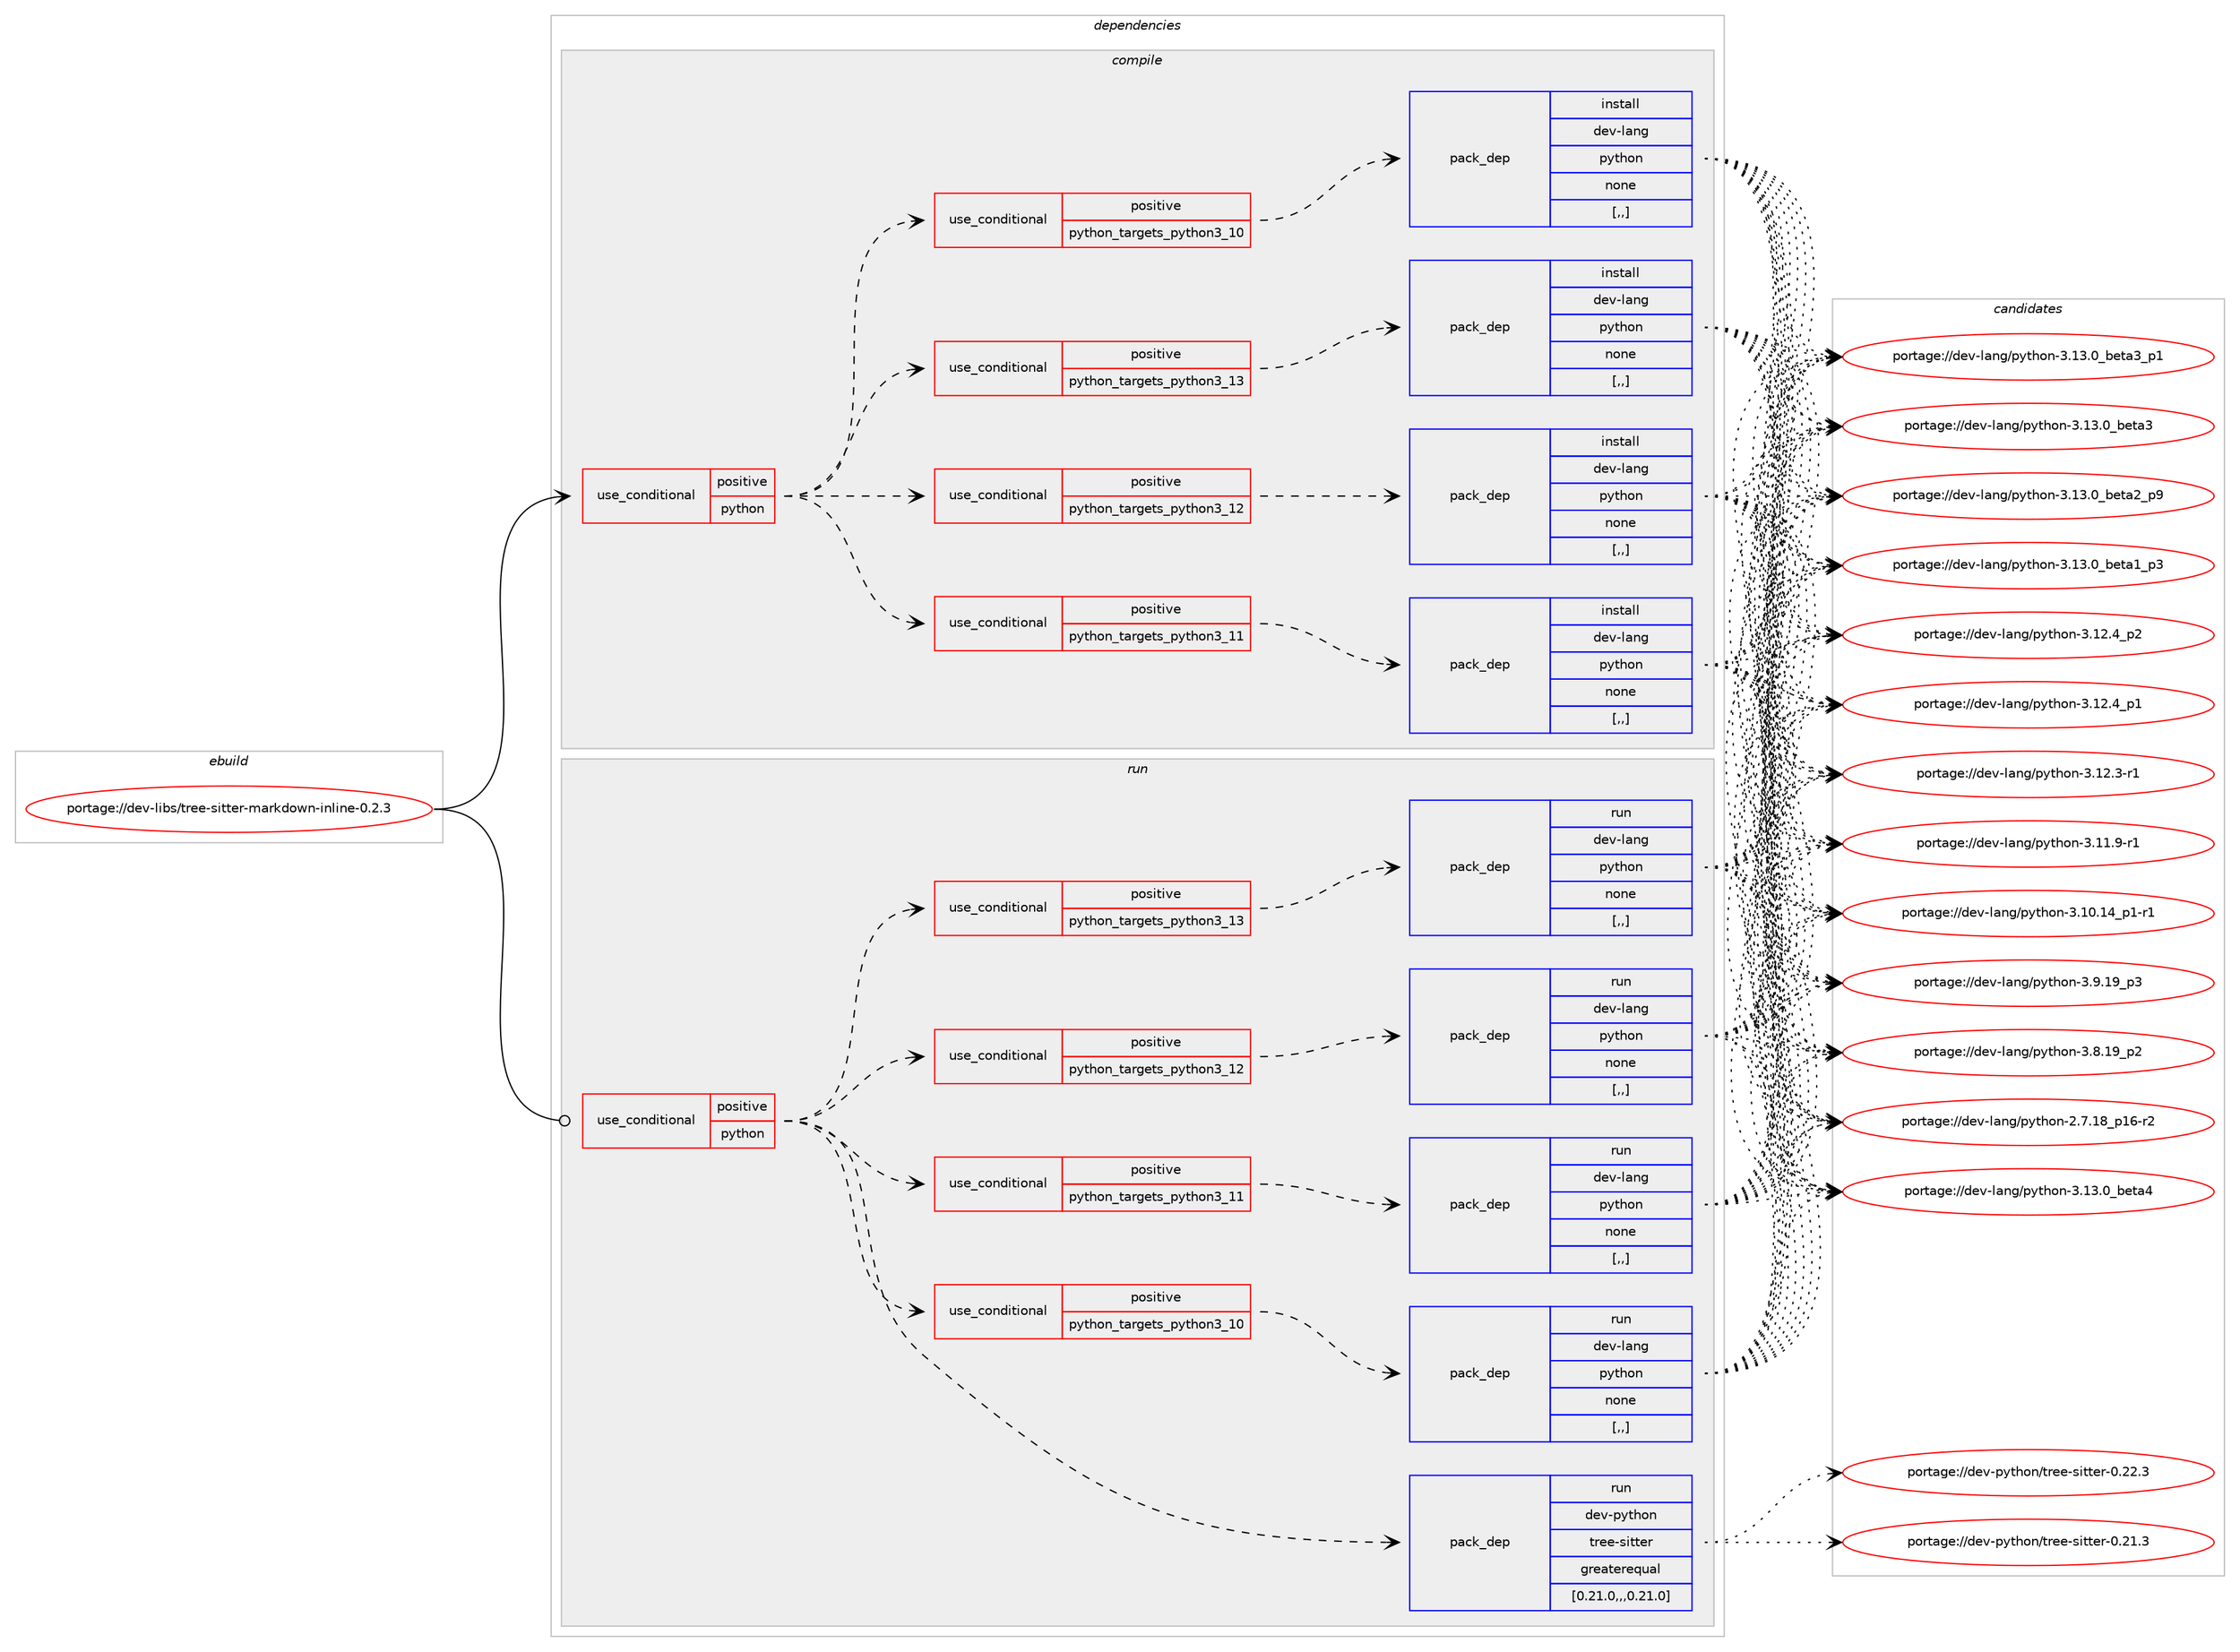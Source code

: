 digraph prolog {

# *************
# Graph options
# *************

newrank=true;
concentrate=true;
compound=true;
graph [rankdir=LR,fontname=Helvetica,fontsize=10,ranksep=1.5];#, ranksep=2.5, nodesep=0.2];
edge  [arrowhead=vee];
node  [fontname=Helvetica,fontsize=10];

# **********
# The ebuild
# **********

subgraph cluster_leftcol {
color=gray;
label=<<i>ebuild</i>>;
id [label="portage://dev-libs/tree-sitter-markdown-inline-0.2.3", color=red, width=4, href="../dev-libs/tree-sitter-markdown-inline-0.2.3.svg"];
}

# ****************
# The dependencies
# ****************

subgraph cluster_midcol {
color=gray;
label=<<i>dependencies</i>>;
subgraph cluster_compile {
fillcolor="#eeeeee";
style=filled;
label=<<i>compile</i>>;
subgraph cond28496 {
dependency114953 [label=<<TABLE BORDER="0" CELLBORDER="1" CELLSPACING="0" CELLPADDING="4"><TR><TD ROWSPAN="3" CELLPADDING="10">use_conditional</TD></TR><TR><TD>positive</TD></TR><TR><TD>python</TD></TR></TABLE>>, shape=none, color=red];
subgraph cond28497 {
dependency114954 [label=<<TABLE BORDER="0" CELLBORDER="1" CELLSPACING="0" CELLPADDING="4"><TR><TD ROWSPAN="3" CELLPADDING="10">use_conditional</TD></TR><TR><TD>positive</TD></TR><TR><TD>python_targets_python3_10</TD></TR></TABLE>>, shape=none, color=red];
subgraph pack85258 {
dependency114955 [label=<<TABLE BORDER="0" CELLBORDER="1" CELLSPACING="0" CELLPADDING="4" WIDTH="220"><TR><TD ROWSPAN="6" CELLPADDING="30">pack_dep</TD></TR><TR><TD WIDTH="110">install</TD></TR><TR><TD>dev-lang</TD></TR><TR><TD>python</TD></TR><TR><TD>none</TD></TR><TR><TD>[,,]</TD></TR></TABLE>>, shape=none, color=blue];
}
dependency114954:e -> dependency114955:w [weight=20,style="dashed",arrowhead="vee"];
}
dependency114953:e -> dependency114954:w [weight=20,style="dashed",arrowhead="vee"];
subgraph cond28498 {
dependency114956 [label=<<TABLE BORDER="0" CELLBORDER="1" CELLSPACING="0" CELLPADDING="4"><TR><TD ROWSPAN="3" CELLPADDING="10">use_conditional</TD></TR><TR><TD>positive</TD></TR><TR><TD>python_targets_python3_11</TD></TR></TABLE>>, shape=none, color=red];
subgraph pack85259 {
dependency114957 [label=<<TABLE BORDER="0" CELLBORDER="1" CELLSPACING="0" CELLPADDING="4" WIDTH="220"><TR><TD ROWSPAN="6" CELLPADDING="30">pack_dep</TD></TR><TR><TD WIDTH="110">install</TD></TR><TR><TD>dev-lang</TD></TR><TR><TD>python</TD></TR><TR><TD>none</TD></TR><TR><TD>[,,]</TD></TR></TABLE>>, shape=none, color=blue];
}
dependency114956:e -> dependency114957:w [weight=20,style="dashed",arrowhead="vee"];
}
dependency114953:e -> dependency114956:w [weight=20,style="dashed",arrowhead="vee"];
subgraph cond28499 {
dependency114958 [label=<<TABLE BORDER="0" CELLBORDER="1" CELLSPACING="0" CELLPADDING="4"><TR><TD ROWSPAN="3" CELLPADDING="10">use_conditional</TD></TR><TR><TD>positive</TD></TR><TR><TD>python_targets_python3_12</TD></TR></TABLE>>, shape=none, color=red];
subgraph pack85260 {
dependency114959 [label=<<TABLE BORDER="0" CELLBORDER="1" CELLSPACING="0" CELLPADDING="4" WIDTH="220"><TR><TD ROWSPAN="6" CELLPADDING="30">pack_dep</TD></TR><TR><TD WIDTH="110">install</TD></TR><TR><TD>dev-lang</TD></TR><TR><TD>python</TD></TR><TR><TD>none</TD></TR><TR><TD>[,,]</TD></TR></TABLE>>, shape=none, color=blue];
}
dependency114958:e -> dependency114959:w [weight=20,style="dashed",arrowhead="vee"];
}
dependency114953:e -> dependency114958:w [weight=20,style="dashed",arrowhead="vee"];
subgraph cond28500 {
dependency114960 [label=<<TABLE BORDER="0" CELLBORDER="1" CELLSPACING="0" CELLPADDING="4"><TR><TD ROWSPAN="3" CELLPADDING="10">use_conditional</TD></TR><TR><TD>positive</TD></TR><TR><TD>python_targets_python3_13</TD></TR></TABLE>>, shape=none, color=red];
subgraph pack85261 {
dependency114961 [label=<<TABLE BORDER="0" CELLBORDER="1" CELLSPACING="0" CELLPADDING="4" WIDTH="220"><TR><TD ROWSPAN="6" CELLPADDING="30">pack_dep</TD></TR><TR><TD WIDTH="110">install</TD></TR><TR><TD>dev-lang</TD></TR><TR><TD>python</TD></TR><TR><TD>none</TD></TR><TR><TD>[,,]</TD></TR></TABLE>>, shape=none, color=blue];
}
dependency114960:e -> dependency114961:w [weight=20,style="dashed",arrowhead="vee"];
}
dependency114953:e -> dependency114960:w [weight=20,style="dashed",arrowhead="vee"];
}
id:e -> dependency114953:w [weight=20,style="solid",arrowhead="vee"];
}
subgraph cluster_compileandrun {
fillcolor="#eeeeee";
style=filled;
label=<<i>compile and run</i>>;
}
subgraph cluster_run {
fillcolor="#eeeeee";
style=filled;
label=<<i>run</i>>;
subgraph cond28501 {
dependency114962 [label=<<TABLE BORDER="0" CELLBORDER="1" CELLSPACING="0" CELLPADDING="4"><TR><TD ROWSPAN="3" CELLPADDING="10">use_conditional</TD></TR><TR><TD>positive</TD></TR><TR><TD>python</TD></TR></TABLE>>, shape=none, color=red];
subgraph cond28502 {
dependency114963 [label=<<TABLE BORDER="0" CELLBORDER="1" CELLSPACING="0" CELLPADDING="4"><TR><TD ROWSPAN="3" CELLPADDING="10">use_conditional</TD></TR><TR><TD>positive</TD></TR><TR><TD>python_targets_python3_10</TD></TR></TABLE>>, shape=none, color=red];
subgraph pack85262 {
dependency114964 [label=<<TABLE BORDER="0" CELLBORDER="1" CELLSPACING="0" CELLPADDING="4" WIDTH="220"><TR><TD ROWSPAN="6" CELLPADDING="30">pack_dep</TD></TR><TR><TD WIDTH="110">run</TD></TR><TR><TD>dev-lang</TD></TR><TR><TD>python</TD></TR><TR><TD>none</TD></TR><TR><TD>[,,]</TD></TR></TABLE>>, shape=none, color=blue];
}
dependency114963:e -> dependency114964:w [weight=20,style="dashed",arrowhead="vee"];
}
dependency114962:e -> dependency114963:w [weight=20,style="dashed",arrowhead="vee"];
subgraph cond28503 {
dependency114965 [label=<<TABLE BORDER="0" CELLBORDER="1" CELLSPACING="0" CELLPADDING="4"><TR><TD ROWSPAN="3" CELLPADDING="10">use_conditional</TD></TR><TR><TD>positive</TD></TR><TR><TD>python_targets_python3_11</TD></TR></TABLE>>, shape=none, color=red];
subgraph pack85263 {
dependency114966 [label=<<TABLE BORDER="0" CELLBORDER="1" CELLSPACING="0" CELLPADDING="4" WIDTH="220"><TR><TD ROWSPAN="6" CELLPADDING="30">pack_dep</TD></TR><TR><TD WIDTH="110">run</TD></TR><TR><TD>dev-lang</TD></TR><TR><TD>python</TD></TR><TR><TD>none</TD></TR><TR><TD>[,,]</TD></TR></TABLE>>, shape=none, color=blue];
}
dependency114965:e -> dependency114966:w [weight=20,style="dashed",arrowhead="vee"];
}
dependency114962:e -> dependency114965:w [weight=20,style="dashed",arrowhead="vee"];
subgraph cond28504 {
dependency114967 [label=<<TABLE BORDER="0" CELLBORDER="1" CELLSPACING="0" CELLPADDING="4"><TR><TD ROWSPAN="3" CELLPADDING="10">use_conditional</TD></TR><TR><TD>positive</TD></TR><TR><TD>python_targets_python3_12</TD></TR></TABLE>>, shape=none, color=red];
subgraph pack85264 {
dependency114968 [label=<<TABLE BORDER="0" CELLBORDER="1" CELLSPACING="0" CELLPADDING="4" WIDTH="220"><TR><TD ROWSPAN="6" CELLPADDING="30">pack_dep</TD></TR><TR><TD WIDTH="110">run</TD></TR><TR><TD>dev-lang</TD></TR><TR><TD>python</TD></TR><TR><TD>none</TD></TR><TR><TD>[,,]</TD></TR></TABLE>>, shape=none, color=blue];
}
dependency114967:e -> dependency114968:w [weight=20,style="dashed",arrowhead="vee"];
}
dependency114962:e -> dependency114967:w [weight=20,style="dashed",arrowhead="vee"];
subgraph cond28505 {
dependency114969 [label=<<TABLE BORDER="0" CELLBORDER="1" CELLSPACING="0" CELLPADDING="4"><TR><TD ROWSPAN="3" CELLPADDING="10">use_conditional</TD></TR><TR><TD>positive</TD></TR><TR><TD>python_targets_python3_13</TD></TR></TABLE>>, shape=none, color=red];
subgraph pack85265 {
dependency114970 [label=<<TABLE BORDER="0" CELLBORDER="1" CELLSPACING="0" CELLPADDING="4" WIDTH="220"><TR><TD ROWSPAN="6" CELLPADDING="30">pack_dep</TD></TR><TR><TD WIDTH="110">run</TD></TR><TR><TD>dev-lang</TD></TR><TR><TD>python</TD></TR><TR><TD>none</TD></TR><TR><TD>[,,]</TD></TR></TABLE>>, shape=none, color=blue];
}
dependency114969:e -> dependency114970:w [weight=20,style="dashed",arrowhead="vee"];
}
dependency114962:e -> dependency114969:w [weight=20,style="dashed",arrowhead="vee"];
subgraph pack85266 {
dependency114971 [label=<<TABLE BORDER="0" CELLBORDER="1" CELLSPACING="0" CELLPADDING="4" WIDTH="220"><TR><TD ROWSPAN="6" CELLPADDING="30">pack_dep</TD></TR><TR><TD WIDTH="110">run</TD></TR><TR><TD>dev-python</TD></TR><TR><TD>tree-sitter</TD></TR><TR><TD>greaterequal</TD></TR><TR><TD>[0.21.0,,,0.21.0]</TD></TR></TABLE>>, shape=none, color=blue];
}
dependency114962:e -> dependency114971:w [weight=20,style="dashed",arrowhead="vee"];
}
id:e -> dependency114962:w [weight=20,style="solid",arrowhead="odot"];
}
}

# **************
# The candidates
# **************

subgraph cluster_choices {
rank=same;
color=gray;
label=<<i>candidates</i>>;

subgraph choice85258 {
color=black;
nodesep=1;
choice1001011184510897110103471121211161041111104551464951464895981011169752 [label="portage://dev-lang/python-3.13.0_beta4", color=red, width=4,href="../dev-lang/python-3.13.0_beta4.svg"];
choice10010111845108971101034711212111610411111045514649514648959810111697519511249 [label="portage://dev-lang/python-3.13.0_beta3_p1", color=red, width=4,href="../dev-lang/python-3.13.0_beta3_p1.svg"];
choice1001011184510897110103471121211161041111104551464951464895981011169751 [label="portage://dev-lang/python-3.13.0_beta3", color=red, width=4,href="../dev-lang/python-3.13.0_beta3.svg"];
choice10010111845108971101034711212111610411111045514649514648959810111697509511257 [label="portage://dev-lang/python-3.13.0_beta2_p9", color=red, width=4,href="../dev-lang/python-3.13.0_beta2_p9.svg"];
choice10010111845108971101034711212111610411111045514649514648959810111697499511251 [label="portage://dev-lang/python-3.13.0_beta1_p3", color=red, width=4,href="../dev-lang/python-3.13.0_beta1_p3.svg"];
choice100101118451089711010347112121116104111110455146495046529511250 [label="portage://dev-lang/python-3.12.4_p2", color=red, width=4,href="../dev-lang/python-3.12.4_p2.svg"];
choice100101118451089711010347112121116104111110455146495046529511249 [label="portage://dev-lang/python-3.12.4_p1", color=red, width=4,href="../dev-lang/python-3.12.4_p1.svg"];
choice100101118451089711010347112121116104111110455146495046514511449 [label="portage://dev-lang/python-3.12.3-r1", color=red, width=4,href="../dev-lang/python-3.12.3-r1.svg"];
choice100101118451089711010347112121116104111110455146494946574511449 [label="portage://dev-lang/python-3.11.9-r1", color=red, width=4,href="../dev-lang/python-3.11.9-r1.svg"];
choice100101118451089711010347112121116104111110455146494846495295112494511449 [label="portage://dev-lang/python-3.10.14_p1-r1", color=red, width=4,href="../dev-lang/python-3.10.14_p1-r1.svg"];
choice100101118451089711010347112121116104111110455146574649579511251 [label="portage://dev-lang/python-3.9.19_p3", color=red, width=4,href="../dev-lang/python-3.9.19_p3.svg"];
choice100101118451089711010347112121116104111110455146564649579511250 [label="portage://dev-lang/python-3.8.19_p2", color=red, width=4,href="../dev-lang/python-3.8.19_p2.svg"];
choice100101118451089711010347112121116104111110455046554649569511249544511450 [label="portage://dev-lang/python-2.7.18_p16-r2", color=red, width=4,href="../dev-lang/python-2.7.18_p16-r2.svg"];
dependency114955:e -> choice1001011184510897110103471121211161041111104551464951464895981011169752:w [style=dotted,weight="100"];
dependency114955:e -> choice10010111845108971101034711212111610411111045514649514648959810111697519511249:w [style=dotted,weight="100"];
dependency114955:e -> choice1001011184510897110103471121211161041111104551464951464895981011169751:w [style=dotted,weight="100"];
dependency114955:e -> choice10010111845108971101034711212111610411111045514649514648959810111697509511257:w [style=dotted,weight="100"];
dependency114955:e -> choice10010111845108971101034711212111610411111045514649514648959810111697499511251:w [style=dotted,weight="100"];
dependency114955:e -> choice100101118451089711010347112121116104111110455146495046529511250:w [style=dotted,weight="100"];
dependency114955:e -> choice100101118451089711010347112121116104111110455146495046529511249:w [style=dotted,weight="100"];
dependency114955:e -> choice100101118451089711010347112121116104111110455146495046514511449:w [style=dotted,weight="100"];
dependency114955:e -> choice100101118451089711010347112121116104111110455146494946574511449:w [style=dotted,weight="100"];
dependency114955:e -> choice100101118451089711010347112121116104111110455146494846495295112494511449:w [style=dotted,weight="100"];
dependency114955:e -> choice100101118451089711010347112121116104111110455146574649579511251:w [style=dotted,weight="100"];
dependency114955:e -> choice100101118451089711010347112121116104111110455146564649579511250:w [style=dotted,weight="100"];
dependency114955:e -> choice100101118451089711010347112121116104111110455046554649569511249544511450:w [style=dotted,weight="100"];
}
subgraph choice85259 {
color=black;
nodesep=1;
choice1001011184510897110103471121211161041111104551464951464895981011169752 [label="portage://dev-lang/python-3.13.0_beta4", color=red, width=4,href="../dev-lang/python-3.13.0_beta4.svg"];
choice10010111845108971101034711212111610411111045514649514648959810111697519511249 [label="portage://dev-lang/python-3.13.0_beta3_p1", color=red, width=4,href="../dev-lang/python-3.13.0_beta3_p1.svg"];
choice1001011184510897110103471121211161041111104551464951464895981011169751 [label="portage://dev-lang/python-3.13.0_beta3", color=red, width=4,href="../dev-lang/python-3.13.0_beta3.svg"];
choice10010111845108971101034711212111610411111045514649514648959810111697509511257 [label="portage://dev-lang/python-3.13.0_beta2_p9", color=red, width=4,href="../dev-lang/python-3.13.0_beta2_p9.svg"];
choice10010111845108971101034711212111610411111045514649514648959810111697499511251 [label="portage://dev-lang/python-3.13.0_beta1_p3", color=red, width=4,href="../dev-lang/python-3.13.0_beta1_p3.svg"];
choice100101118451089711010347112121116104111110455146495046529511250 [label="portage://dev-lang/python-3.12.4_p2", color=red, width=4,href="../dev-lang/python-3.12.4_p2.svg"];
choice100101118451089711010347112121116104111110455146495046529511249 [label="portage://dev-lang/python-3.12.4_p1", color=red, width=4,href="../dev-lang/python-3.12.4_p1.svg"];
choice100101118451089711010347112121116104111110455146495046514511449 [label="portage://dev-lang/python-3.12.3-r1", color=red, width=4,href="../dev-lang/python-3.12.3-r1.svg"];
choice100101118451089711010347112121116104111110455146494946574511449 [label="portage://dev-lang/python-3.11.9-r1", color=red, width=4,href="../dev-lang/python-3.11.9-r1.svg"];
choice100101118451089711010347112121116104111110455146494846495295112494511449 [label="portage://dev-lang/python-3.10.14_p1-r1", color=red, width=4,href="../dev-lang/python-3.10.14_p1-r1.svg"];
choice100101118451089711010347112121116104111110455146574649579511251 [label="portage://dev-lang/python-3.9.19_p3", color=red, width=4,href="../dev-lang/python-3.9.19_p3.svg"];
choice100101118451089711010347112121116104111110455146564649579511250 [label="portage://dev-lang/python-3.8.19_p2", color=red, width=4,href="../dev-lang/python-3.8.19_p2.svg"];
choice100101118451089711010347112121116104111110455046554649569511249544511450 [label="portage://dev-lang/python-2.7.18_p16-r2", color=red, width=4,href="../dev-lang/python-2.7.18_p16-r2.svg"];
dependency114957:e -> choice1001011184510897110103471121211161041111104551464951464895981011169752:w [style=dotted,weight="100"];
dependency114957:e -> choice10010111845108971101034711212111610411111045514649514648959810111697519511249:w [style=dotted,weight="100"];
dependency114957:e -> choice1001011184510897110103471121211161041111104551464951464895981011169751:w [style=dotted,weight="100"];
dependency114957:e -> choice10010111845108971101034711212111610411111045514649514648959810111697509511257:w [style=dotted,weight="100"];
dependency114957:e -> choice10010111845108971101034711212111610411111045514649514648959810111697499511251:w [style=dotted,weight="100"];
dependency114957:e -> choice100101118451089711010347112121116104111110455146495046529511250:w [style=dotted,weight="100"];
dependency114957:e -> choice100101118451089711010347112121116104111110455146495046529511249:w [style=dotted,weight="100"];
dependency114957:e -> choice100101118451089711010347112121116104111110455146495046514511449:w [style=dotted,weight="100"];
dependency114957:e -> choice100101118451089711010347112121116104111110455146494946574511449:w [style=dotted,weight="100"];
dependency114957:e -> choice100101118451089711010347112121116104111110455146494846495295112494511449:w [style=dotted,weight="100"];
dependency114957:e -> choice100101118451089711010347112121116104111110455146574649579511251:w [style=dotted,weight="100"];
dependency114957:e -> choice100101118451089711010347112121116104111110455146564649579511250:w [style=dotted,weight="100"];
dependency114957:e -> choice100101118451089711010347112121116104111110455046554649569511249544511450:w [style=dotted,weight="100"];
}
subgraph choice85260 {
color=black;
nodesep=1;
choice1001011184510897110103471121211161041111104551464951464895981011169752 [label="portage://dev-lang/python-3.13.0_beta4", color=red, width=4,href="../dev-lang/python-3.13.0_beta4.svg"];
choice10010111845108971101034711212111610411111045514649514648959810111697519511249 [label="portage://dev-lang/python-3.13.0_beta3_p1", color=red, width=4,href="../dev-lang/python-3.13.0_beta3_p1.svg"];
choice1001011184510897110103471121211161041111104551464951464895981011169751 [label="portage://dev-lang/python-3.13.0_beta3", color=red, width=4,href="../dev-lang/python-3.13.0_beta3.svg"];
choice10010111845108971101034711212111610411111045514649514648959810111697509511257 [label="portage://dev-lang/python-3.13.0_beta2_p9", color=red, width=4,href="../dev-lang/python-3.13.0_beta2_p9.svg"];
choice10010111845108971101034711212111610411111045514649514648959810111697499511251 [label="portage://dev-lang/python-3.13.0_beta1_p3", color=red, width=4,href="../dev-lang/python-3.13.0_beta1_p3.svg"];
choice100101118451089711010347112121116104111110455146495046529511250 [label="portage://dev-lang/python-3.12.4_p2", color=red, width=4,href="../dev-lang/python-3.12.4_p2.svg"];
choice100101118451089711010347112121116104111110455146495046529511249 [label="portage://dev-lang/python-3.12.4_p1", color=red, width=4,href="../dev-lang/python-3.12.4_p1.svg"];
choice100101118451089711010347112121116104111110455146495046514511449 [label="portage://dev-lang/python-3.12.3-r1", color=red, width=4,href="../dev-lang/python-3.12.3-r1.svg"];
choice100101118451089711010347112121116104111110455146494946574511449 [label="portage://dev-lang/python-3.11.9-r1", color=red, width=4,href="../dev-lang/python-3.11.9-r1.svg"];
choice100101118451089711010347112121116104111110455146494846495295112494511449 [label="portage://dev-lang/python-3.10.14_p1-r1", color=red, width=4,href="../dev-lang/python-3.10.14_p1-r1.svg"];
choice100101118451089711010347112121116104111110455146574649579511251 [label="portage://dev-lang/python-3.9.19_p3", color=red, width=4,href="../dev-lang/python-3.9.19_p3.svg"];
choice100101118451089711010347112121116104111110455146564649579511250 [label="portage://dev-lang/python-3.8.19_p2", color=red, width=4,href="../dev-lang/python-3.8.19_p2.svg"];
choice100101118451089711010347112121116104111110455046554649569511249544511450 [label="portage://dev-lang/python-2.7.18_p16-r2", color=red, width=4,href="../dev-lang/python-2.7.18_p16-r2.svg"];
dependency114959:e -> choice1001011184510897110103471121211161041111104551464951464895981011169752:w [style=dotted,weight="100"];
dependency114959:e -> choice10010111845108971101034711212111610411111045514649514648959810111697519511249:w [style=dotted,weight="100"];
dependency114959:e -> choice1001011184510897110103471121211161041111104551464951464895981011169751:w [style=dotted,weight="100"];
dependency114959:e -> choice10010111845108971101034711212111610411111045514649514648959810111697509511257:w [style=dotted,weight="100"];
dependency114959:e -> choice10010111845108971101034711212111610411111045514649514648959810111697499511251:w [style=dotted,weight="100"];
dependency114959:e -> choice100101118451089711010347112121116104111110455146495046529511250:w [style=dotted,weight="100"];
dependency114959:e -> choice100101118451089711010347112121116104111110455146495046529511249:w [style=dotted,weight="100"];
dependency114959:e -> choice100101118451089711010347112121116104111110455146495046514511449:w [style=dotted,weight="100"];
dependency114959:e -> choice100101118451089711010347112121116104111110455146494946574511449:w [style=dotted,weight="100"];
dependency114959:e -> choice100101118451089711010347112121116104111110455146494846495295112494511449:w [style=dotted,weight="100"];
dependency114959:e -> choice100101118451089711010347112121116104111110455146574649579511251:w [style=dotted,weight="100"];
dependency114959:e -> choice100101118451089711010347112121116104111110455146564649579511250:w [style=dotted,weight="100"];
dependency114959:e -> choice100101118451089711010347112121116104111110455046554649569511249544511450:w [style=dotted,weight="100"];
}
subgraph choice85261 {
color=black;
nodesep=1;
choice1001011184510897110103471121211161041111104551464951464895981011169752 [label="portage://dev-lang/python-3.13.0_beta4", color=red, width=4,href="../dev-lang/python-3.13.0_beta4.svg"];
choice10010111845108971101034711212111610411111045514649514648959810111697519511249 [label="portage://dev-lang/python-3.13.0_beta3_p1", color=red, width=4,href="../dev-lang/python-3.13.0_beta3_p1.svg"];
choice1001011184510897110103471121211161041111104551464951464895981011169751 [label="portage://dev-lang/python-3.13.0_beta3", color=red, width=4,href="../dev-lang/python-3.13.0_beta3.svg"];
choice10010111845108971101034711212111610411111045514649514648959810111697509511257 [label="portage://dev-lang/python-3.13.0_beta2_p9", color=red, width=4,href="../dev-lang/python-3.13.0_beta2_p9.svg"];
choice10010111845108971101034711212111610411111045514649514648959810111697499511251 [label="portage://dev-lang/python-3.13.0_beta1_p3", color=red, width=4,href="../dev-lang/python-3.13.0_beta1_p3.svg"];
choice100101118451089711010347112121116104111110455146495046529511250 [label="portage://dev-lang/python-3.12.4_p2", color=red, width=4,href="../dev-lang/python-3.12.4_p2.svg"];
choice100101118451089711010347112121116104111110455146495046529511249 [label="portage://dev-lang/python-3.12.4_p1", color=red, width=4,href="../dev-lang/python-3.12.4_p1.svg"];
choice100101118451089711010347112121116104111110455146495046514511449 [label="portage://dev-lang/python-3.12.3-r1", color=red, width=4,href="../dev-lang/python-3.12.3-r1.svg"];
choice100101118451089711010347112121116104111110455146494946574511449 [label="portage://dev-lang/python-3.11.9-r1", color=red, width=4,href="../dev-lang/python-3.11.9-r1.svg"];
choice100101118451089711010347112121116104111110455146494846495295112494511449 [label="portage://dev-lang/python-3.10.14_p1-r1", color=red, width=4,href="../dev-lang/python-3.10.14_p1-r1.svg"];
choice100101118451089711010347112121116104111110455146574649579511251 [label="portage://dev-lang/python-3.9.19_p3", color=red, width=4,href="../dev-lang/python-3.9.19_p3.svg"];
choice100101118451089711010347112121116104111110455146564649579511250 [label="portage://dev-lang/python-3.8.19_p2", color=red, width=4,href="../dev-lang/python-3.8.19_p2.svg"];
choice100101118451089711010347112121116104111110455046554649569511249544511450 [label="portage://dev-lang/python-2.7.18_p16-r2", color=red, width=4,href="../dev-lang/python-2.7.18_p16-r2.svg"];
dependency114961:e -> choice1001011184510897110103471121211161041111104551464951464895981011169752:w [style=dotted,weight="100"];
dependency114961:e -> choice10010111845108971101034711212111610411111045514649514648959810111697519511249:w [style=dotted,weight="100"];
dependency114961:e -> choice1001011184510897110103471121211161041111104551464951464895981011169751:w [style=dotted,weight="100"];
dependency114961:e -> choice10010111845108971101034711212111610411111045514649514648959810111697509511257:w [style=dotted,weight="100"];
dependency114961:e -> choice10010111845108971101034711212111610411111045514649514648959810111697499511251:w [style=dotted,weight="100"];
dependency114961:e -> choice100101118451089711010347112121116104111110455146495046529511250:w [style=dotted,weight="100"];
dependency114961:e -> choice100101118451089711010347112121116104111110455146495046529511249:w [style=dotted,weight="100"];
dependency114961:e -> choice100101118451089711010347112121116104111110455146495046514511449:w [style=dotted,weight="100"];
dependency114961:e -> choice100101118451089711010347112121116104111110455146494946574511449:w [style=dotted,weight="100"];
dependency114961:e -> choice100101118451089711010347112121116104111110455146494846495295112494511449:w [style=dotted,weight="100"];
dependency114961:e -> choice100101118451089711010347112121116104111110455146574649579511251:w [style=dotted,weight="100"];
dependency114961:e -> choice100101118451089711010347112121116104111110455146564649579511250:w [style=dotted,weight="100"];
dependency114961:e -> choice100101118451089711010347112121116104111110455046554649569511249544511450:w [style=dotted,weight="100"];
}
subgraph choice85262 {
color=black;
nodesep=1;
choice1001011184510897110103471121211161041111104551464951464895981011169752 [label="portage://dev-lang/python-3.13.0_beta4", color=red, width=4,href="../dev-lang/python-3.13.0_beta4.svg"];
choice10010111845108971101034711212111610411111045514649514648959810111697519511249 [label="portage://dev-lang/python-3.13.0_beta3_p1", color=red, width=4,href="../dev-lang/python-3.13.0_beta3_p1.svg"];
choice1001011184510897110103471121211161041111104551464951464895981011169751 [label="portage://dev-lang/python-3.13.0_beta3", color=red, width=4,href="../dev-lang/python-3.13.0_beta3.svg"];
choice10010111845108971101034711212111610411111045514649514648959810111697509511257 [label="portage://dev-lang/python-3.13.0_beta2_p9", color=red, width=4,href="../dev-lang/python-3.13.0_beta2_p9.svg"];
choice10010111845108971101034711212111610411111045514649514648959810111697499511251 [label="portage://dev-lang/python-3.13.0_beta1_p3", color=red, width=4,href="../dev-lang/python-3.13.0_beta1_p3.svg"];
choice100101118451089711010347112121116104111110455146495046529511250 [label="portage://dev-lang/python-3.12.4_p2", color=red, width=4,href="../dev-lang/python-3.12.4_p2.svg"];
choice100101118451089711010347112121116104111110455146495046529511249 [label="portage://dev-lang/python-3.12.4_p1", color=red, width=4,href="../dev-lang/python-3.12.4_p1.svg"];
choice100101118451089711010347112121116104111110455146495046514511449 [label="portage://dev-lang/python-3.12.3-r1", color=red, width=4,href="../dev-lang/python-3.12.3-r1.svg"];
choice100101118451089711010347112121116104111110455146494946574511449 [label="portage://dev-lang/python-3.11.9-r1", color=red, width=4,href="../dev-lang/python-3.11.9-r1.svg"];
choice100101118451089711010347112121116104111110455146494846495295112494511449 [label="portage://dev-lang/python-3.10.14_p1-r1", color=red, width=4,href="../dev-lang/python-3.10.14_p1-r1.svg"];
choice100101118451089711010347112121116104111110455146574649579511251 [label="portage://dev-lang/python-3.9.19_p3", color=red, width=4,href="../dev-lang/python-3.9.19_p3.svg"];
choice100101118451089711010347112121116104111110455146564649579511250 [label="portage://dev-lang/python-3.8.19_p2", color=red, width=4,href="../dev-lang/python-3.8.19_p2.svg"];
choice100101118451089711010347112121116104111110455046554649569511249544511450 [label="portage://dev-lang/python-2.7.18_p16-r2", color=red, width=4,href="../dev-lang/python-2.7.18_p16-r2.svg"];
dependency114964:e -> choice1001011184510897110103471121211161041111104551464951464895981011169752:w [style=dotted,weight="100"];
dependency114964:e -> choice10010111845108971101034711212111610411111045514649514648959810111697519511249:w [style=dotted,weight="100"];
dependency114964:e -> choice1001011184510897110103471121211161041111104551464951464895981011169751:w [style=dotted,weight="100"];
dependency114964:e -> choice10010111845108971101034711212111610411111045514649514648959810111697509511257:w [style=dotted,weight="100"];
dependency114964:e -> choice10010111845108971101034711212111610411111045514649514648959810111697499511251:w [style=dotted,weight="100"];
dependency114964:e -> choice100101118451089711010347112121116104111110455146495046529511250:w [style=dotted,weight="100"];
dependency114964:e -> choice100101118451089711010347112121116104111110455146495046529511249:w [style=dotted,weight="100"];
dependency114964:e -> choice100101118451089711010347112121116104111110455146495046514511449:w [style=dotted,weight="100"];
dependency114964:e -> choice100101118451089711010347112121116104111110455146494946574511449:w [style=dotted,weight="100"];
dependency114964:e -> choice100101118451089711010347112121116104111110455146494846495295112494511449:w [style=dotted,weight="100"];
dependency114964:e -> choice100101118451089711010347112121116104111110455146574649579511251:w [style=dotted,weight="100"];
dependency114964:e -> choice100101118451089711010347112121116104111110455146564649579511250:w [style=dotted,weight="100"];
dependency114964:e -> choice100101118451089711010347112121116104111110455046554649569511249544511450:w [style=dotted,weight="100"];
}
subgraph choice85263 {
color=black;
nodesep=1;
choice1001011184510897110103471121211161041111104551464951464895981011169752 [label="portage://dev-lang/python-3.13.0_beta4", color=red, width=4,href="../dev-lang/python-3.13.0_beta4.svg"];
choice10010111845108971101034711212111610411111045514649514648959810111697519511249 [label="portage://dev-lang/python-3.13.0_beta3_p1", color=red, width=4,href="../dev-lang/python-3.13.0_beta3_p1.svg"];
choice1001011184510897110103471121211161041111104551464951464895981011169751 [label="portage://dev-lang/python-3.13.0_beta3", color=red, width=4,href="../dev-lang/python-3.13.0_beta3.svg"];
choice10010111845108971101034711212111610411111045514649514648959810111697509511257 [label="portage://dev-lang/python-3.13.0_beta2_p9", color=red, width=4,href="../dev-lang/python-3.13.0_beta2_p9.svg"];
choice10010111845108971101034711212111610411111045514649514648959810111697499511251 [label="portage://dev-lang/python-3.13.0_beta1_p3", color=red, width=4,href="../dev-lang/python-3.13.0_beta1_p3.svg"];
choice100101118451089711010347112121116104111110455146495046529511250 [label="portage://dev-lang/python-3.12.4_p2", color=red, width=4,href="../dev-lang/python-3.12.4_p2.svg"];
choice100101118451089711010347112121116104111110455146495046529511249 [label="portage://dev-lang/python-3.12.4_p1", color=red, width=4,href="../dev-lang/python-3.12.4_p1.svg"];
choice100101118451089711010347112121116104111110455146495046514511449 [label="portage://dev-lang/python-3.12.3-r1", color=red, width=4,href="../dev-lang/python-3.12.3-r1.svg"];
choice100101118451089711010347112121116104111110455146494946574511449 [label="portage://dev-lang/python-3.11.9-r1", color=red, width=4,href="../dev-lang/python-3.11.9-r1.svg"];
choice100101118451089711010347112121116104111110455146494846495295112494511449 [label="portage://dev-lang/python-3.10.14_p1-r1", color=red, width=4,href="../dev-lang/python-3.10.14_p1-r1.svg"];
choice100101118451089711010347112121116104111110455146574649579511251 [label="portage://dev-lang/python-3.9.19_p3", color=red, width=4,href="../dev-lang/python-3.9.19_p3.svg"];
choice100101118451089711010347112121116104111110455146564649579511250 [label="portage://dev-lang/python-3.8.19_p2", color=red, width=4,href="../dev-lang/python-3.8.19_p2.svg"];
choice100101118451089711010347112121116104111110455046554649569511249544511450 [label="portage://dev-lang/python-2.7.18_p16-r2", color=red, width=4,href="../dev-lang/python-2.7.18_p16-r2.svg"];
dependency114966:e -> choice1001011184510897110103471121211161041111104551464951464895981011169752:w [style=dotted,weight="100"];
dependency114966:e -> choice10010111845108971101034711212111610411111045514649514648959810111697519511249:w [style=dotted,weight="100"];
dependency114966:e -> choice1001011184510897110103471121211161041111104551464951464895981011169751:w [style=dotted,weight="100"];
dependency114966:e -> choice10010111845108971101034711212111610411111045514649514648959810111697509511257:w [style=dotted,weight="100"];
dependency114966:e -> choice10010111845108971101034711212111610411111045514649514648959810111697499511251:w [style=dotted,weight="100"];
dependency114966:e -> choice100101118451089711010347112121116104111110455146495046529511250:w [style=dotted,weight="100"];
dependency114966:e -> choice100101118451089711010347112121116104111110455146495046529511249:w [style=dotted,weight="100"];
dependency114966:e -> choice100101118451089711010347112121116104111110455146495046514511449:w [style=dotted,weight="100"];
dependency114966:e -> choice100101118451089711010347112121116104111110455146494946574511449:w [style=dotted,weight="100"];
dependency114966:e -> choice100101118451089711010347112121116104111110455146494846495295112494511449:w [style=dotted,weight="100"];
dependency114966:e -> choice100101118451089711010347112121116104111110455146574649579511251:w [style=dotted,weight="100"];
dependency114966:e -> choice100101118451089711010347112121116104111110455146564649579511250:w [style=dotted,weight="100"];
dependency114966:e -> choice100101118451089711010347112121116104111110455046554649569511249544511450:w [style=dotted,weight="100"];
}
subgraph choice85264 {
color=black;
nodesep=1;
choice1001011184510897110103471121211161041111104551464951464895981011169752 [label="portage://dev-lang/python-3.13.0_beta4", color=red, width=4,href="../dev-lang/python-3.13.0_beta4.svg"];
choice10010111845108971101034711212111610411111045514649514648959810111697519511249 [label="portage://dev-lang/python-3.13.0_beta3_p1", color=red, width=4,href="../dev-lang/python-3.13.0_beta3_p1.svg"];
choice1001011184510897110103471121211161041111104551464951464895981011169751 [label="portage://dev-lang/python-3.13.0_beta3", color=red, width=4,href="../dev-lang/python-3.13.0_beta3.svg"];
choice10010111845108971101034711212111610411111045514649514648959810111697509511257 [label="portage://dev-lang/python-3.13.0_beta2_p9", color=red, width=4,href="../dev-lang/python-3.13.0_beta2_p9.svg"];
choice10010111845108971101034711212111610411111045514649514648959810111697499511251 [label="portage://dev-lang/python-3.13.0_beta1_p3", color=red, width=4,href="../dev-lang/python-3.13.0_beta1_p3.svg"];
choice100101118451089711010347112121116104111110455146495046529511250 [label="portage://dev-lang/python-3.12.4_p2", color=red, width=4,href="../dev-lang/python-3.12.4_p2.svg"];
choice100101118451089711010347112121116104111110455146495046529511249 [label="portage://dev-lang/python-3.12.4_p1", color=red, width=4,href="../dev-lang/python-3.12.4_p1.svg"];
choice100101118451089711010347112121116104111110455146495046514511449 [label="portage://dev-lang/python-3.12.3-r1", color=red, width=4,href="../dev-lang/python-3.12.3-r1.svg"];
choice100101118451089711010347112121116104111110455146494946574511449 [label="portage://dev-lang/python-3.11.9-r1", color=red, width=4,href="../dev-lang/python-3.11.9-r1.svg"];
choice100101118451089711010347112121116104111110455146494846495295112494511449 [label="portage://dev-lang/python-3.10.14_p1-r1", color=red, width=4,href="../dev-lang/python-3.10.14_p1-r1.svg"];
choice100101118451089711010347112121116104111110455146574649579511251 [label="portage://dev-lang/python-3.9.19_p3", color=red, width=4,href="../dev-lang/python-3.9.19_p3.svg"];
choice100101118451089711010347112121116104111110455146564649579511250 [label="portage://dev-lang/python-3.8.19_p2", color=red, width=4,href="../dev-lang/python-3.8.19_p2.svg"];
choice100101118451089711010347112121116104111110455046554649569511249544511450 [label="portage://dev-lang/python-2.7.18_p16-r2", color=red, width=4,href="../dev-lang/python-2.7.18_p16-r2.svg"];
dependency114968:e -> choice1001011184510897110103471121211161041111104551464951464895981011169752:w [style=dotted,weight="100"];
dependency114968:e -> choice10010111845108971101034711212111610411111045514649514648959810111697519511249:w [style=dotted,weight="100"];
dependency114968:e -> choice1001011184510897110103471121211161041111104551464951464895981011169751:w [style=dotted,weight="100"];
dependency114968:e -> choice10010111845108971101034711212111610411111045514649514648959810111697509511257:w [style=dotted,weight="100"];
dependency114968:e -> choice10010111845108971101034711212111610411111045514649514648959810111697499511251:w [style=dotted,weight="100"];
dependency114968:e -> choice100101118451089711010347112121116104111110455146495046529511250:w [style=dotted,weight="100"];
dependency114968:e -> choice100101118451089711010347112121116104111110455146495046529511249:w [style=dotted,weight="100"];
dependency114968:e -> choice100101118451089711010347112121116104111110455146495046514511449:w [style=dotted,weight="100"];
dependency114968:e -> choice100101118451089711010347112121116104111110455146494946574511449:w [style=dotted,weight="100"];
dependency114968:e -> choice100101118451089711010347112121116104111110455146494846495295112494511449:w [style=dotted,weight="100"];
dependency114968:e -> choice100101118451089711010347112121116104111110455146574649579511251:w [style=dotted,weight="100"];
dependency114968:e -> choice100101118451089711010347112121116104111110455146564649579511250:w [style=dotted,weight="100"];
dependency114968:e -> choice100101118451089711010347112121116104111110455046554649569511249544511450:w [style=dotted,weight="100"];
}
subgraph choice85265 {
color=black;
nodesep=1;
choice1001011184510897110103471121211161041111104551464951464895981011169752 [label="portage://dev-lang/python-3.13.0_beta4", color=red, width=4,href="../dev-lang/python-3.13.0_beta4.svg"];
choice10010111845108971101034711212111610411111045514649514648959810111697519511249 [label="portage://dev-lang/python-3.13.0_beta3_p1", color=red, width=4,href="../dev-lang/python-3.13.0_beta3_p1.svg"];
choice1001011184510897110103471121211161041111104551464951464895981011169751 [label="portage://dev-lang/python-3.13.0_beta3", color=red, width=4,href="../dev-lang/python-3.13.0_beta3.svg"];
choice10010111845108971101034711212111610411111045514649514648959810111697509511257 [label="portage://dev-lang/python-3.13.0_beta2_p9", color=red, width=4,href="../dev-lang/python-3.13.0_beta2_p9.svg"];
choice10010111845108971101034711212111610411111045514649514648959810111697499511251 [label="portage://dev-lang/python-3.13.0_beta1_p3", color=red, width=4,href="../dev-lang/python-3.13.0_beta1_p3.svg"];
choice100101118451089711010347112121116104111110455146495046529511250 [label="portage://dev-lang/python-3.12.4_p2", color=red, width=4,href="../dev-lang/python-3.12.4_p2.svg"];
choice100101118451089711010347112121116104111110455146495046529511249 [label="portage://dev-lang/python-3.12.4_p1", color=red, width=4,href="../dev-lang/python-3.12.4_p1.svg"];
choice100101118451089711010347112121116104111110455146495046514511449 [label="portage://dev-lang/python-3.12.3-r1", color=red, width=4,href="../dev-lang/python-3.12.3-r1.svg"];
choice100101118451089711010347112121116104111110455146494946574511449 [label="portage://dev-lang/python-3.11.9-r1", color=red, width=4,href="../dev-lang/python-3.11.9-r1.svg"];
choice100101118451089711010347112121116104111110455146494846495295112494511449 [label="portage://dev-lang/python-3.10.14_p1-r1", color=red, width=4,href="../dev-lang/python-3.10.14_p1-r1.svg"];
choice100101118451089711010347112121116104111110455146574649579511251 [label="portage://dev-lang/python-3.9.19_p3", color=red, width=4,href="../dev-lang/python-3.9.19_p3.svg"];
choice100101118451089711010347112121116104111110455146564649579511250 [label="portage://dev-lang/python-3.8.19_p2", color=red, width=4,href="../dev-lang/python-3.8.19_p2.svg"];
choice100101118451089711010347112121116104111110455046554649569511249544511450 [label="portage://dev-lang/python-2.7.18_p16-r2", color=red, width=4,href="../dev-lang/python-2.7.18_p16-r2.svg"];
dependency114970:e -> choice1001011184510897110103471121211161041111104551464951464895981011169752:w [style=dotted,weight="100"];
dependency114970:e -> choice10010111845108971101034711212111610411111045514649514648959810111697519511249:w [style=dotted,weight="100"];
dependency114970:e -> choice1001011184510897110103471121211161041111104551464951464895981011169751:w [style=dotted,weight="100"];
dependency114970:e -> choice10010111845108971101034711212111610411111045514649514648959810111697509511257:w [style=dotted,weight="100"];
dependency114970:e -> choice10010111845108971101034711212111610411111045514649514648959810111697499511251:w [style=dotted,weight="100"];
dependency114970:e -> choice100101118451089711010347112121116104111110455146495046529511250:w [style=dotted,weight="100"];
dependency114970:e -> choice100101118451089711010347112121116104111110455146495046529511249:w [style=dotted,weight="100"];
dependency114970:e -> choice100101118451089711010347112121116104111110455146495046514511449:w [style=dotted,weight="100"];
dependency114970:e -> choice100101118451089711010347112121116104111110455146494946574511449:w [style=dotted,weight="100"];
dependency114970:e -> choice100101118451089711010347112121116104111110455146494846495295112494511449:w [style=dotted,weight="100"];
dependency114970:e -> choice100101118451089711010347112121116104111110455146574649579511251:w [style=dotted,weight="100"];
dependency114970:e -> choice100101118451089711010347112121116104111110455146564649579511250:w [style=dotted,weight="100"];
dependency114970:e -> choice100101118451089711010347112121116104111110455046554649569511249544511450:w [style=dotted,weight="100"];
}
subgraph choice85266 {
color=black;
nodesep=1;
choice10010111845112121116104111110471161141011014511510511611610111445484650504651 [label="portage://dev-python/tree-sitter-0.22.3", color=red, width=4,href="../dev-python/tree-sitter-0.22.3.svg"];
choice10010111845112121116104111110471161141011014511510511611610111445484650494651 [label="portage://dev-python/tree-sitter-0.21.3", color=red, width=4,href="../dev-python/tree-sitter-0.21.3.svg"];
dependency114971:e -> choice10010111845112121116104111110471161141011014511510511611610111445484650504651:w [style=dotted,weight="100"];
dependency114971:e -> choice10010111845112121116104111110471161141011014511510511611610111445484650494651:w [style=dotted,weight="100"];
}
}

}
